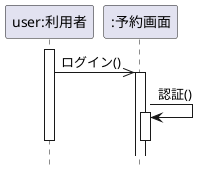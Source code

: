 @startuml
hide footbox
participant "user:利用者" as user
participant ":予約画面" as reserve

activate user
user ->> reserve : ログイン()
activate reserve
reserve -> reserve : 認証()
activate reserve
' deactivate reserve
' user <-- reserve 
deactivate reserve
deactivate user
@enduml